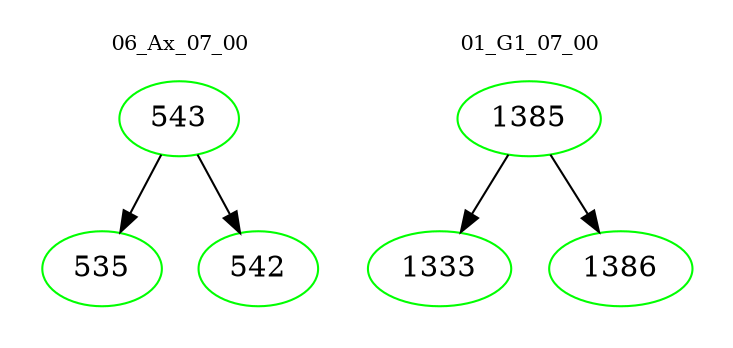 digraph{
subgraph cluster_0 {
color = white
label = "06_Ax_07_00";
fontsize=10;
T0_543 [label="543", color="green"]
T0_543 -> T0_535 [color="black"]
T0_535 [label="535", color="green"]
T0_543 -> T0_542 [color="black"]
T0_542 [label="542", color="green"]
}
subgraph cluster_1 {
color = white
label = "01_G1_07_00";
fontsize=10;
T1_1385 [label="1385", color="green"]
T1_1385 -> T1_1333 [color="black"]
T1_1333 [label="1333", color="green"]
T1_1385 -> T1_1386 [color="black"]
T1_1386 [label="1386", color="green"]
}
}
